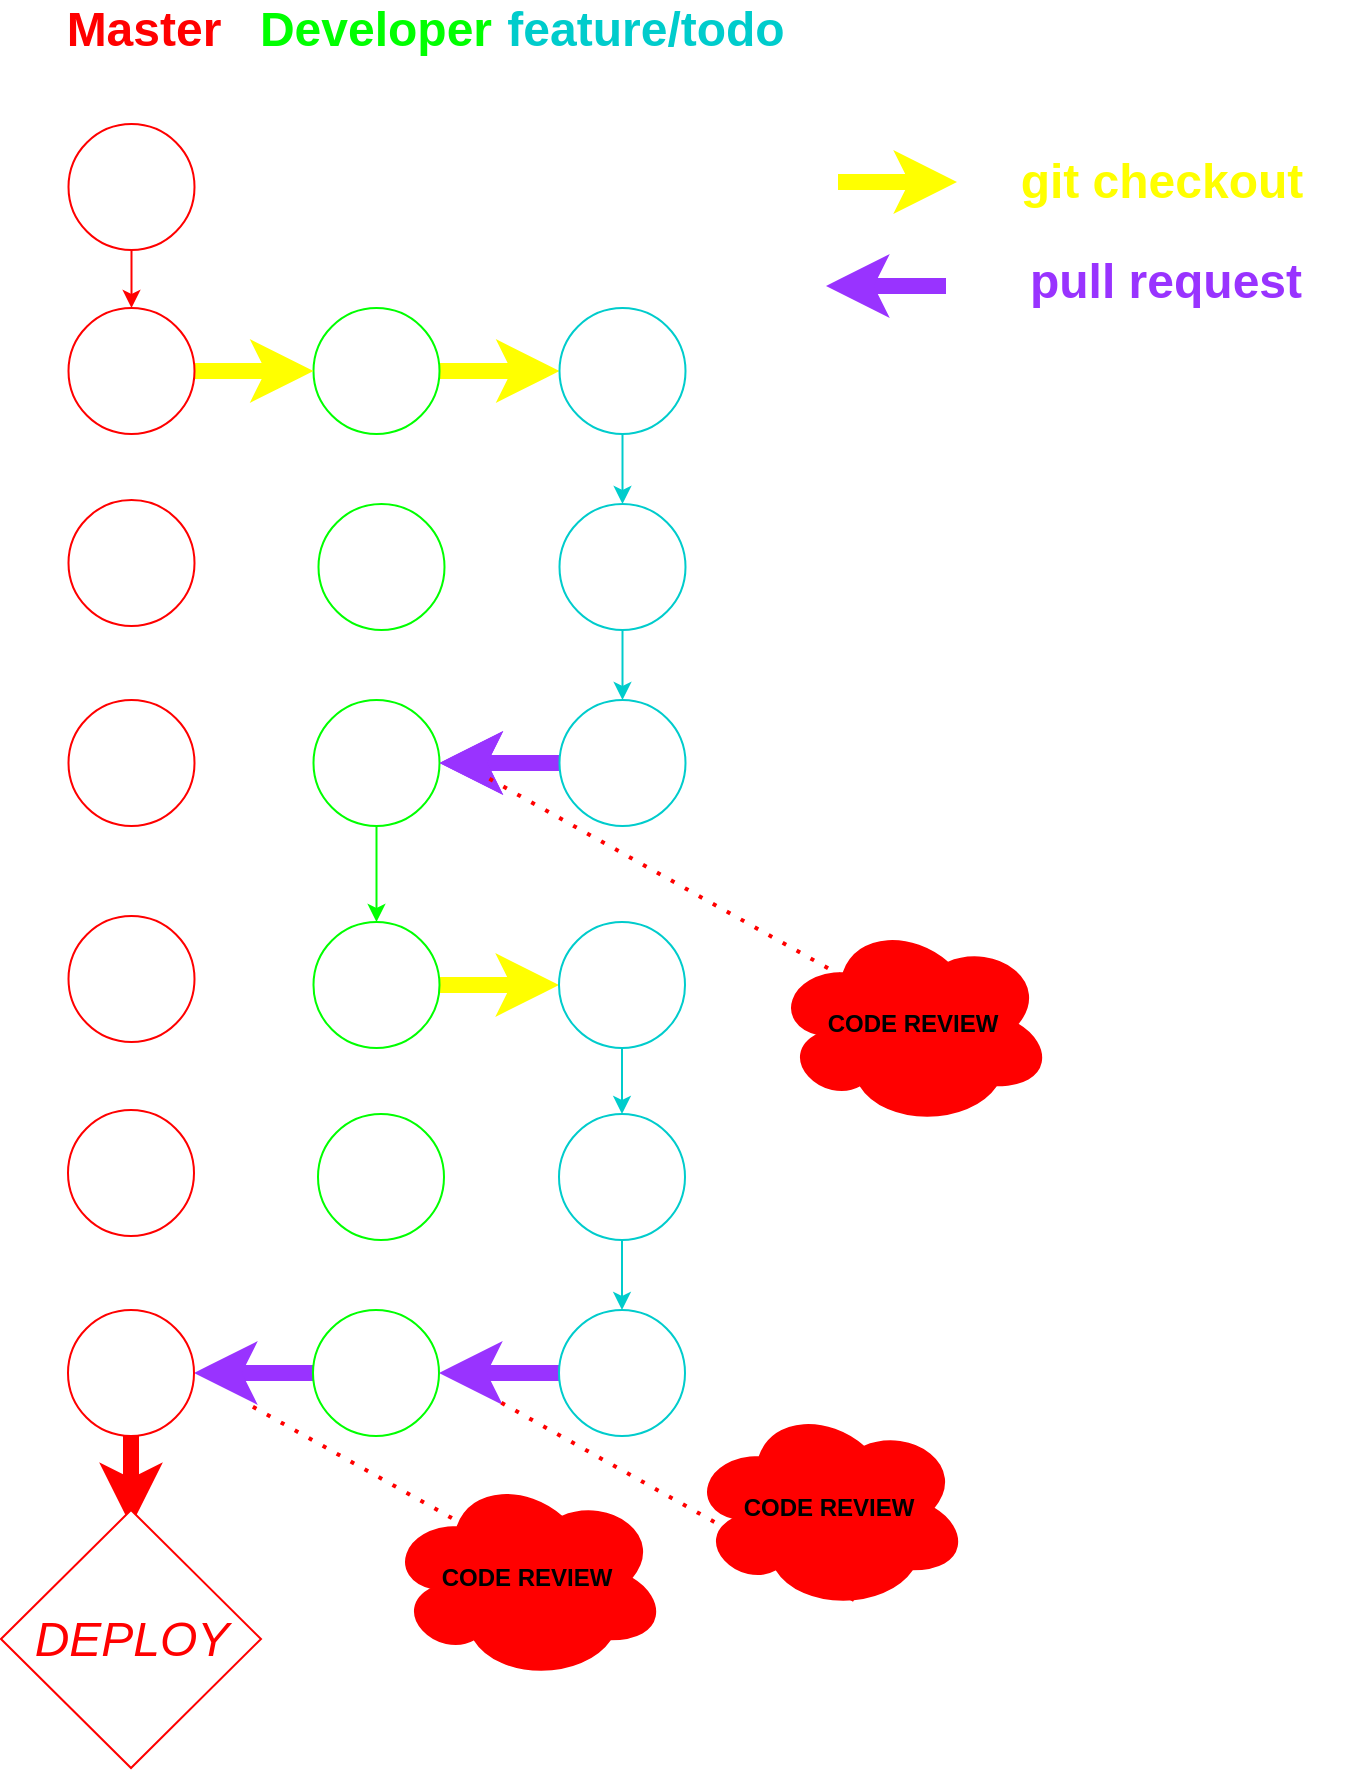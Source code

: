 <mxfile>
    <diagram id="nYKL8JnUM0hlNorX2pjF" name="Page-1">
        <mxGraphModel dx="1573" dy="648" grid="0" gridSize="10" guides="1" tooltips="1" connect="1" arrows="1" fold="1" page="1" pageScale="1" pageWidth="827" pageHeight="1169" math="0" shadow="0">
            <root>
                <mxCell id="0"/>
                <mxCell id="1" parent="0"/>
                <mxCell id="23" style="edgeStyle=none;html=1;exitX=0.5;exitY=1;exitDx=0;exitDy=0;entryX=0.5;entryY=0;entryDx=0;entryDy=0;strokeColor=#FF0000;" parent="1" source="5" target="12" edge="1">
                    <mxGeometry relative="1" as="geometry"/>
                </mxCell>
                <mxCell id="5" value="" style="ellipse;whiteSpace=wrap;html=1;aspect=fixed;strokeColor=#FF0000;" parent="1" vertex="1">
                    <mxGeometry x="90.25" y="391" width="63" height="63" as="geometry"/>
                </mxCell>
                <mxCell id="6" value="&lt;font style=&quot;font-size: 24px&quot; color=&quot;#ff0000&quot;&gt;&lt;b&gt;Master&lt;/b&gt;&lt;/font&gt;" style="text;html=1;strokeColor=none;fillColor=none;align=center;verticalAlign=middle;whiteSpace=wrap;rounded=0;" parent="1" vertex="1">
                    <mxGeometry x="108" y="334" width="40" height="20" as="geometry"/>
                </mxCell>
                <mxCell id="25" style="edgeStyle=none;html=1;exitX=1;exitY=0.5;exitDx=0;exitDy=0;entryX=0;entryY=0.5;entryDx=0;entryDy=0;strokeColor=#FFFF00;strokeWidth=8;" parent="1" source="7" target="9" edge="1">
                    <mxGeometry relative="1" as="geometry"/>
                </mxCell>
                <mxCell id="7" value="" style="ellipse;whiteSpace=wrap;html=1;aspect=fixed;strokeColor=#00FF00;" parent="1" vertex="1">
                    <mxGeometry x="212.75" y="483" width="63" height="63" as="geometry"/>
                </mxCell>
                <mxCell id="8" value="&lt;font style=&quot;font-size: 24px&quot; color=&quot;#00ff00&quot;&gt;&lt;b&gt;Developer&lt;/b&gt;&lt;/font&gt;" style="text;html=1;strokeColor=none;fillColor=none;align=center;verticalAlign=middle;whiteSpace=wrap;rounded=0;" parent="1" vertex="1">
                    <mxGeometry x="224.25" y="334" width="40" height="20" as="geometry"/>
                </mxCell>
                <mxCell id="28" style="edgeStyle=none;html=1;exitX=0.5;exitY=1;exitDx=0;exitDy=0;entryX=0.5;entryY=0;entryDx=0;entryDy=0;strokeColor=#00CCCC;" parent="1" source="9" target="26" edge="1">
                    <mxGeometry relative="1" as="geometry"/>
                </mxCell>
                <mxCell id="9" value="" style="ellipse;whiteSpace=wrap;html=1;aspect=fixed;strokeColor=#00CCCC;" parent="1" vertex="1">
                    <mxGeometry x="335.75" y="483" width="63" height="63" as="geometry"/>
                </mxCell>
                <mxCell id="10" value="&lt;font style=&quot;font-size: 24px&quot; color=&quot;#00cccc&quot;&gt;&lt;b&gt;feature/todo&lt;/b&gt;&lt;/font&gt;" style="text;html=1;strokeColor=none;fillColor=none;align=center;verticalAlign=middle;whiteSpace=wrap;rounded=0;" parent="1" vertex="1">
                    <mxGeometry x="358.75" y="334" width="40" height="20" as="geometry"/>
                </mxCell>
                <mxCell id="24" style="edgeStyle=none;html=1;exitX=1;exitY=0.5;exitDx=0;exitDy=0;entryX=0;entryY=0.5;entryDx=0;entryDy=0;strokeColor=#FFFF00;strokeWidth=8;" parent="1" source="12" target="7" edge="1">
                    <mxGeometry relative="1" as="geometry"/>
                </mxCell>
                <mxCell id="12" value="" style="ellipse;whiteSpace=wrap;html=1;aspect=fixed;strokeColor=#FF0000;" parent="1" vertex="1">
                    <mxGeometry x="90.25" y="483" width="63" height="63" as="geometry"/>
                </mxCell>
                <mxCell id="13" value="" style="ellipse;whiteSpace=wrap;html=1;aspect=fixed;strokeColor=#FF0000;" parent="1" vertex="1">
                    <mxGeometry x="90.25" y="579" width="63" height="63" as="geometry"/>
                </mxCell>
                <mxCell id="14" value="" style="ellipse;whiteSpace=wrap;html=1;aspect=fixed;strokeColor=#00FF00;" parent="1" vertex="1">
                    <mxGeometry x="215.25" y="581" width="63" height="63" as="geometry"/>
                </mxCell>
                <mxCell id="44" style="edgeStyle=none;html=1;exitX=0.5;exitY=1;exitDx=0;exitDy=0;entryX=0.5;entryY=0;entryDx=0;entryDy=0;strokeColor=#00FF00;" parent="1" source="15" target="18" edge="1">
                    <mxGeometry relative="1" as="geometry"/>
                </mxCell>
                <mxCell id="15" value="" style="ellipse;whiteSpace=wrap;html=1;aspect=fixed;strokeColor=#00FF00;" parent="1" vertex="1">
                    <mxGeometry x="212.75" y="679" width="63" height="63" as="geometry"/>
                </mxCell>
                <mxCell id="16" value="" style="ellipse;whiteSpace=wrap;html=1;aspect=fixed;strokeColor=#FF0000;" parent="1" vertex="1">
                    <mxGeometry x="90.25" y="679" width="63" height="63" as="geometry"/>
                </mxCell>
                <mxCell id="17" value="" style="ellipse;whiteSpace=wrap;html=1;aspect=fixed;strokeColor=#FF0000;" parent="1" vertex="1">
                    <mxGeometry x="90.25" y="787" width="63" height="63" as="geometry"/>
                </mxCell>
                <mxCell id="45" style="edgeStyle=none;html=1;exitX=1;exitY=0.5;exitDx=0;exitDy=0;entryX=0;entryY=0.5;entryDx=0;entryDy=0;strokeColor=#FFFF00;strokeWidth=8;" parent="1" source="18" target="39" edge="1">
                    <mxGeometry relative="1" as="geometry"/>
                </mxCell>
                <mxCell id="18" value="" style="ellipse;whiteSpace=wrap;html=1;aspect=fixed;strokeColor=#00FF00;" parent="1" vertex="1">
                    <mxGeometry x="212.75" y="790" width="63" height="63" as="geometry"/>
                </mxCell>
                <mxCell id="29" style="edgeStyle=none;html=1;exitX=0.5;exitY=1;exitDx=0;exitDy=0;entryX=0.5;entryY=0;entryDx=0;entryDy=0;strokeColor=#00CCCC;" parent="1" source="26" target="27" edge="1">
                    <mxGeometry relative="1" as="geometry"/>
                </mxCell>
                <mxCell id="26" value="" style="ellipse;whiteSpace=wrap;html=1;aspect=fixed;strokeColor=#00CCCC;" parent="1" vertex="1">
                    <mxGeometry x="335.75" y="581" width="63" height="63" as="geometry"/>
                </mxCell>
                <mxCell id="30" style="edgeStyle=none;html=1;exitX=0;exitY=0.5;exitDx=0;exitDy=0;entryX=1;entryY=0.5;entryDx=0;entryDy=0;fillColor=#6a00ff;strokeWidth=8;strokeColor=#9933FF;" parent="1" source="27" target="15" edge="1">
                    <mxGeometry relative="1" as="geometry"/>
                </mxCell>
                <mxCell id="57" value="" style="edgeStyle=none;html=1;strokeColor=#9933FF;strokeWidth=8;" parent="1" source="27" target="15" edge="1">
                    <mxGeometry relative="1" as="geometry"/>
                </mxCell>
                <mxCell id="27" value="" style="ellipse;whiteSpace=wrap;html=1;aspect=fixed;strokeColor=#00CCCC;" parent="1" vertex="1">
                    <mxGeometry x="335.75" y="679" width="63" height="63" as="geometry"/>
                </mxCell>
                <mxCell id="34" value="" style="ellipse;whiteSpace=wrap;html=1;aspect=fixed;strokeColor=#FF0000;" parent="1" vertex="1">
                    <mxGeometry x="90" y="884" width="63" height="63" as="geometry"/>
                </mxCell>
                <mxCell id="35" value="" style="ellipse;whiteSpace=wrap;html=1;aspect=fixed;strokeColor=#00FF00;" parent="1" vertex="1">
                    <mxGeometry x="215" y="886" width="63" height="63" as="geometry"/>
                </mxCell>
                <mxCell id="47" style="edgeStyle=none;html=1;exitX=0;exitY=0.5;exitDx=0;exitDy=0;entryX=1;entryY=0.5;entryDx=0;entryDy=0;strokeWidth=8;fillColor=#6a00ff;strokeColor=#9933FF;" parent="1" source="36" target="37" edge="1">
                    <mxGeometry relative="1" as="geometry"/>
                </mxCell>
                <mxCell id="36" value="" style="ellipse;whiteSpace=wrap;html=1;aspect=fixed;strokeColor=#00FF00;" parent="1" vertex="1">
                    <mxGeometry x="212.5" y="984" width="63" height="63" as="geometry"/>
                </mxCell>
                <mxCell id="48" style="edgeStyle=none;html=1;exitX=0.5;exitY=1;exitDx=0;exitDy=0;entryX=0.5;entryY=0;entryDx=0;entryDy=0;strokeColor=#FF0000;strokeWidth=8;" parent="1" source="37" edge="1">
                    <mxGeometry relative="1" as="geometry">
                        <mxPoint x="121.5" y="1092" as="targetPoint"/>
                    </mxGeometry>
                </mxCell>
                <mxCell id="37" value="" style="ellipse;whiteSpace=wrap;html=1;aspect=fixed;strokeColor=#FF0000;" parent="1" vertex="1">
                    <mxGeometry x="90" y="984" width="63" height="63" as="geometry"/>
                </mxCell>
                <mxCell id="46" style="edgeStyle=none;html=1;exitX=0.5;exitY=1;exitDx=0;exitDy=0;entryX=0.5;entryY=0;entryDx=0;entryDy=0;strokeColor=#00CCCC;" parent="1" source="39" target="41" edge="1">
                    <mxGeometry relative="1" as="geometry"/>
                </mxCell>
                <mxCell id="39" value="" style="ellipse;whiteSpace=wrap;html=1;aspect=fixed;strokeColor=#00CCCC;" parent="1" vertex="1">
                    <mxGeometry x="335.5" y="790" width="63" height="63" as="geometry"/>
                </mxCell>
                <mxCell id="40" style="edgeStyle=none;html=1;exitX=0.5;exitY=1;exitDx=0;exitDy=0;entryX=0.5;entryY=0;entryDx=0;entryDy=0;strokeColor=#00CCCC;" parent="1" source="41" target="43" edge="1">
                    <mxGeometry relative="1" as="geometry"/>
                </mxCell>
                <mxCell id="41" value="" style="ellipse;whiteSpace=wrap;html=1;aspect=fixed;strokeColor=#00CCCC;" parent="1" vertex="1">
                    <mxGeometry x="335.5" y="886" width="63" height="63" as="geometry"/>
                </mxCell>
                <mxCell id="42" style="edgeStyle=none;html=1;exitX=0;exitY=0.5;exitDx=0;exitDy=0;entryX=1;entryY=0.5;entryDx=0;entryDy=0;strokeWidth=8;fillColor=#6a00ff;strokeColor=#9933FF;" parent="1" source="43" target="36" edge="1">
                    <mxGeometry relative="1" as="geometry"/>
                </mxCell>
                <mxCell id="43" value="" style="ellipse;whiteSpace=wrap;html=1;aspect=fixed;strokeColor=#00CCCC;" parent="1" vertex="1">
                    <mxGeometry x="335.5" y="984" width="63" height="63" as="geometry"/>
                </mxCell>
                <mxCell id="54" value="&lt;font style=&quot;font-size: 24px&quot; color=&quot;#ff0000&quot;&gt;&lt;i&gt;DEPLOY&lt;/i&gt;&lt;/font&gt;" style="rhombus;whiteSpace=wrap;html=1;strokeColor=#FF0000;" parent="1" vertex="1">
                    <mxGeometry x="56.5" y="1084" width="130" height="129" as="geometry"/>
                </mxCell>
                <mxCell id="56" style="edgeStyle=none;html=1;exitX=1;exitY=0.5;exitDx=0;exitDy=0;entryX=0;entryY=0.5;entryDx=0;entryDy=0;strokeColor=#FFFF00;strokeWidth=8;" parent="1" edge="1">
                    <mxGeometry relative="1" as="geometry">
                        <mxPoint x="475.0" y="420.0" as="sourcePoint"/>
                        <mxPoint x="534.5" y="420.0" as="targetPoint"/>
                    </mxGeometry>
                </mxCell>
                <mxCell id="58" value="" style="edgeStyle=none;html=1;strokeColor=#9933FF;strokeWidth=8;" parent="1" edge="1">
                    <mxGeometry relative="1" as="geometry">
                        <mxPoint x="529.0" y="472" as="sourcePoint"/>
                        <mxPoint x="469.0" y="472" as="targetPoint"/>
                    </mxGeometry>
                </mxCell>
                <mxCell id="59" value="&lt;font style=&quot;font-size: 24px&quot; color=&quot;#ffff00&quot;&gt;&lt;b&gt;git checkout&lt;/b&gt;&lt;/font&gt;" style="text;html=1;strokeColor=none;fillColor=none;align=center;verticalAlign=middle;whiteSpace=wrap;rounded=0;" parent="1" vertex="1">
                    <mxGeometry x="542" y="410" width="190" height="20" as="geometry"/>
                </mxCell>
                <mxCell id="60" value="&lt;font style=&quot;font-size: 24px&quot; color=&quot;#9933ff&quot;&gt;&lt;b&gt;pull request&lt;/b&gt;&lt;/font&gt;" style="text;html=1;strokeColor=none;fillColor=none;align=center;verticalAlign=middle;whiteSpace=wrap;rounded=0;" parent="1" vertex="1">
                    <mxGeometry x="549" y="460" width="180" height="20" as="geometry"/>
                </mxCell>
                <mxCell id="61" value="" style="endArrow=none;dashed=1;html=1;dashPattern=1 3;strokeWidth=2;fillColor=#a20025;strokeColor=#FF0000;" edge="1" parent="1">
                    <mxGeometry width="50" height="50" relative="1" as="geometry">
                        <mxPoint x="477" y="817" as="sourcePoint"/>
                        <mxPoint x="300" y="718" as="targetPoint"/>
                    </mxGeometry>
                </mxCell>
                <mxCell id="62" value="" style="endArrow=none;dashed=1;html=1;dashPattern=1 3;strokeWidth=2;strokeColor=#FF0000;" edge="1" parent="1">
                    <mxGeometry width="50" height="50" relative="1" as="geometry">
                        <mxPoint x="483" y="1129" as="sourcePoint"/>
                        <mxPoint x="306" y="1030" as="targetPoint"/>
                    </mxGeometry>
                </mxCell>
                <mxCell id="63" value="" style="endArrow=none;dashed=1;html=1;dashPattern=1 3;strokeWidth=2;strokeColor=#FF0000;" edge="1" parent="1">
                    <mxGeometry width="50" height="50" relative="1" as="geometry">
                        <mxPoint x="358.75" y="1131" as="sourcePoint"/>
                        <mxPoint x="181.75" y="1032" as="targetPoint"/>
                    </mxGeometry>
                </mxCell>
                <mxCell id="66" value="&lt;font color=&quot;#000000&quot;&gt;&lt;b&gt;CODE REVIEW&lt;/b&gt;&lt;/font&gt;" style="ellipse;shape=cloud;whiteSpace=wrap;html=1;strokeColor=#FF0000;fillColor=#FF0000;" vertex="1" parent="1">
                    <mxGeometry x="250" y="1067" width="139" height="102" as="geometry"/>
                </mxCell>
                <mxCell id="67" value="&lt;b&gt;&lt;font color=&quot;#000000&quot;&gt;CODE REVIEW&lt;/font&gt;&lt;/b&gt;" style="ellipse;shape=cloud;whiteSpace=wrap;html=1;fillColor=#FF0000;strokeColor=#FF0000;" vertex="1" parent="1">
                    <mxGeometry x="401" y="1032" width="139" height="102" as="geometry"/>
                </mxCell>
                <mxCell id="68" value="&lt;font color=&quot;#000000&quot;&gt;&lt;b&gt;CODE REVIEW&lt;/b&gt;&lt;/font&gt;" style="ellipse;shape=cloud;whiteSpace=wrap;html=1;fillColor=#FF0000;strokeColor=#FF0000;" vertex="1" parent="1">
                    <mxGeometry x="443" y="790" width="139" height="102" as="geometry"/>
                </mxCell>
            </root>
        </mxGraphModel>
    </diagram>
</mxfile>